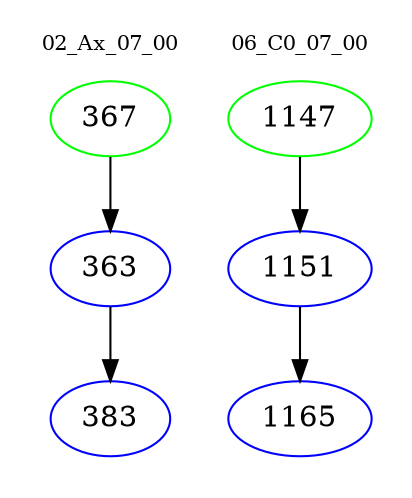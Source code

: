 digraph{
subgraph cluster_0 {
color = white
label = "02_Ax_07_00";
fontsize=10;
T0_367 [label="367", color="green"]
T0_367 -> T0_363 [color="black"]
T0_363 [label="363", color="blue"]
T0_363 -> T0_383 [color="black"]
T0_383 [label="383", color="blue"]
}
subgraph cluster_1 {
color = white
label = "06_C0_07_00";
fontsize=10;
T1_1147 [label="1147", color="green"]
T1_1147 -> T1_1151 [color="black"]
T1_1151 [label="1151", color="blue"]
T1_1151 -> T1_1165 [color="black"]
T1_1165 [label="1165", color="blue"]
}
}
